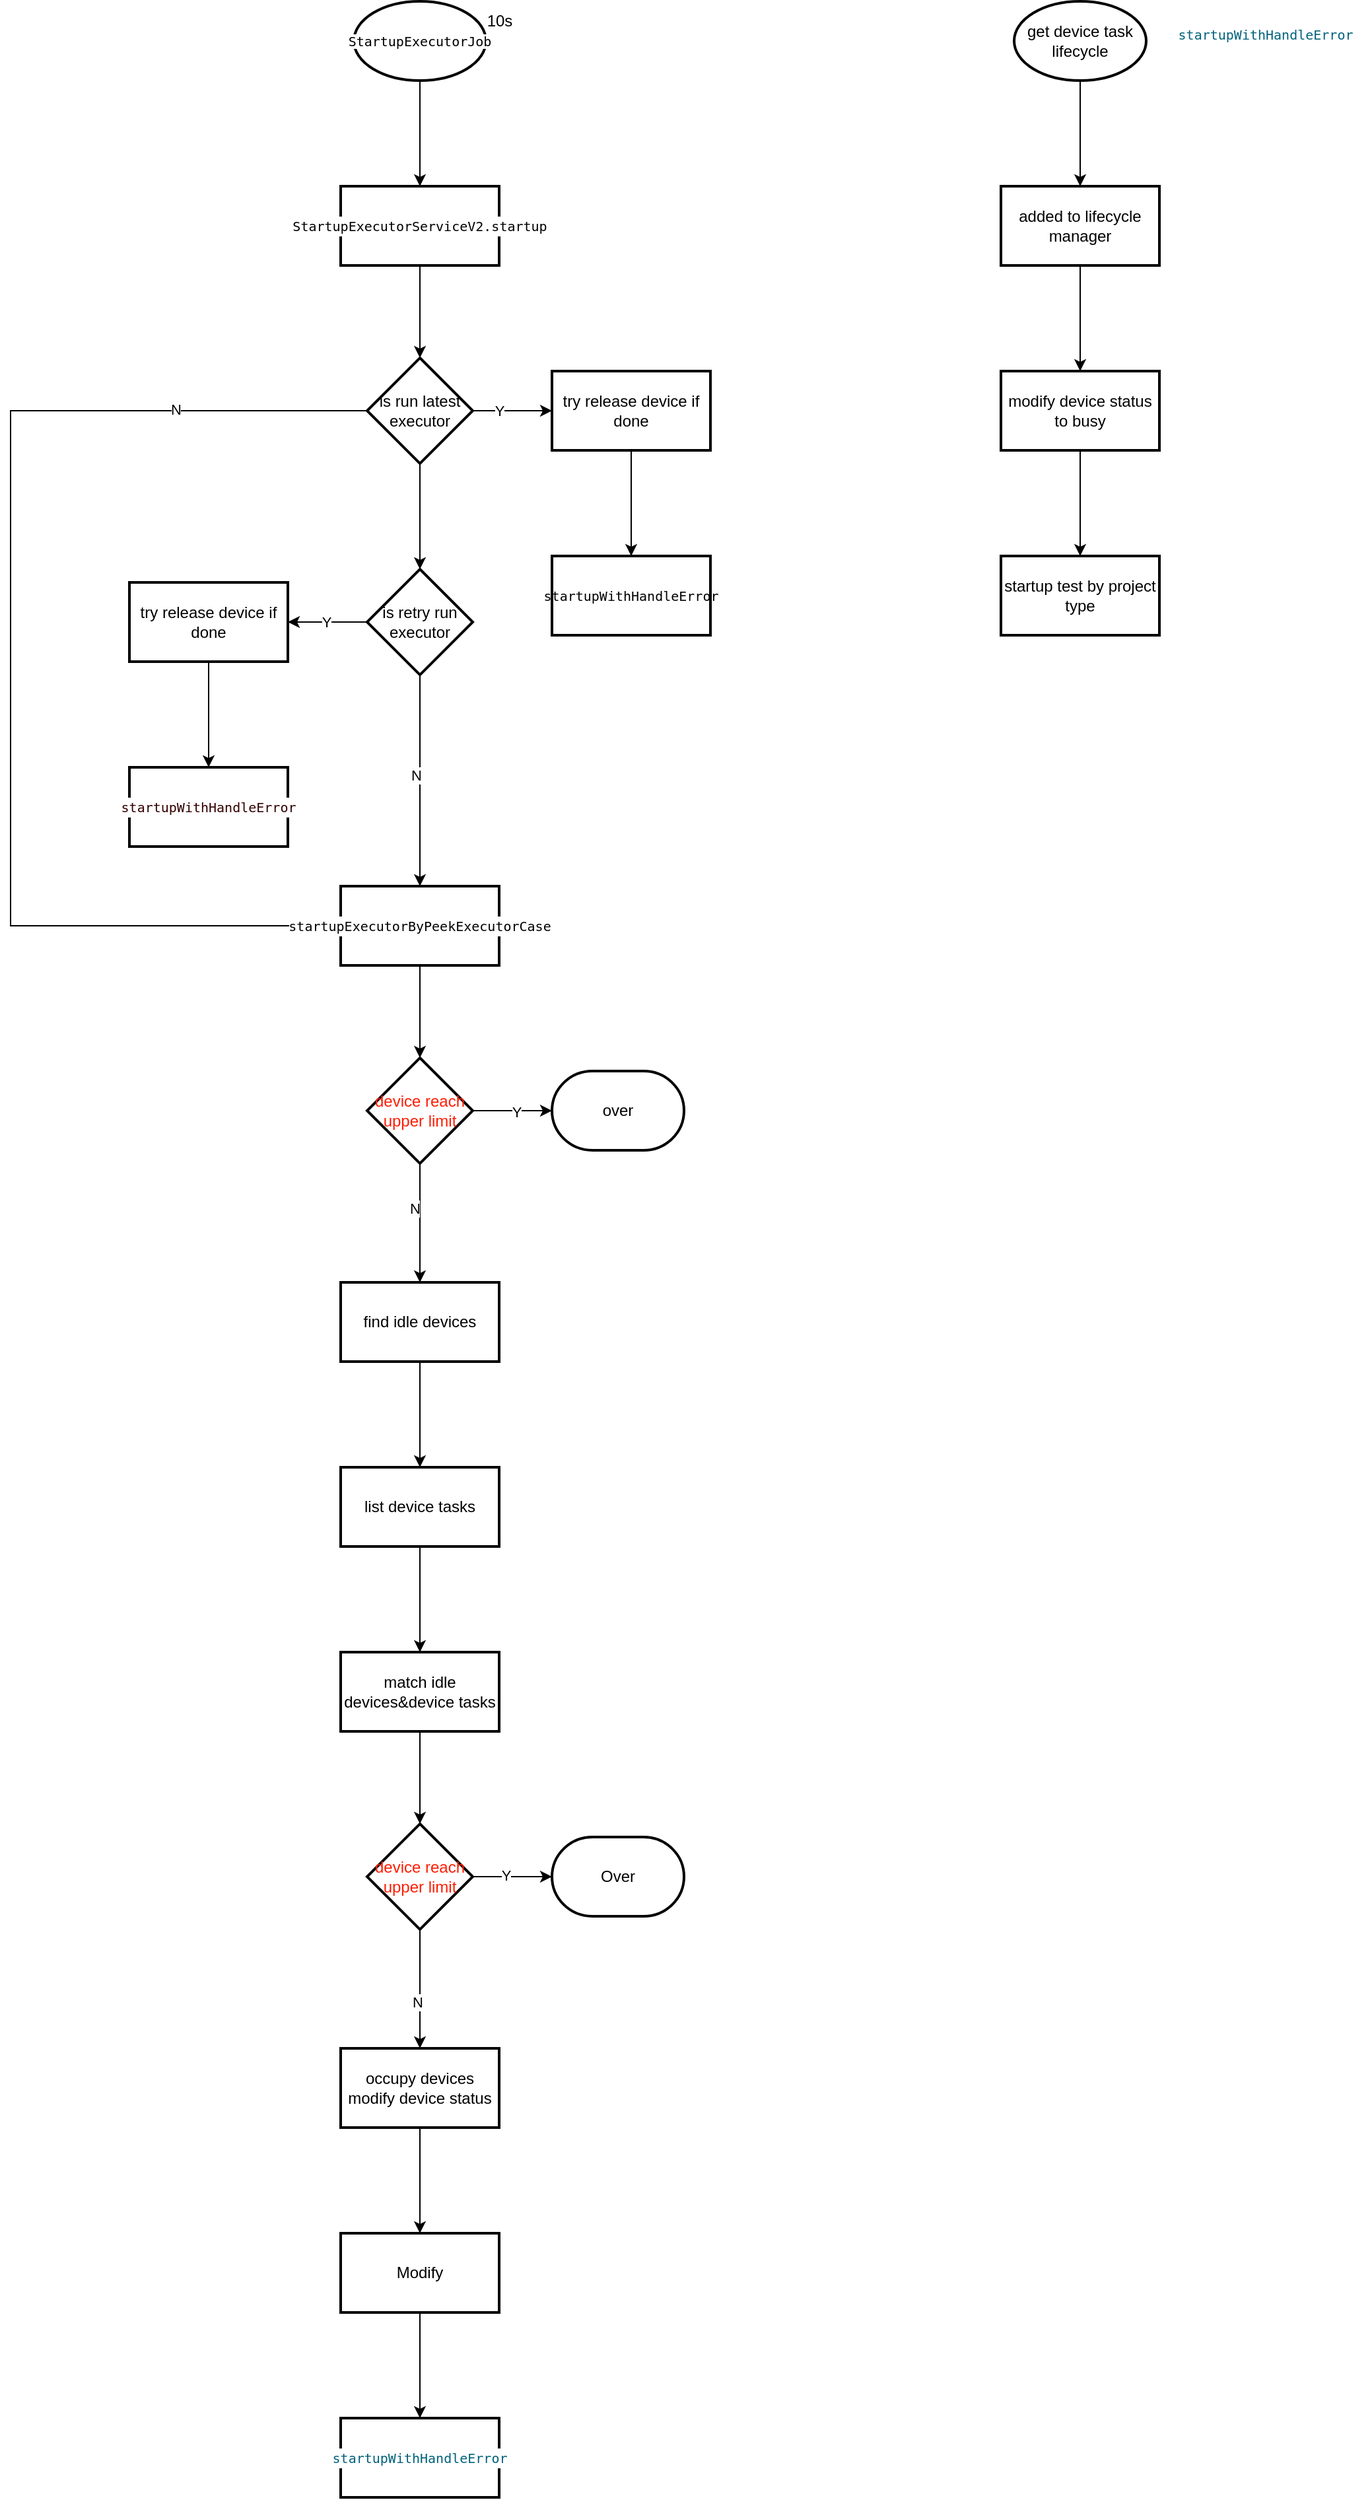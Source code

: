<mxfile version="27.1.4">
  <diagram name="第 1 页" id="WbU4vd5PX0ohMQBGAPbF">
    <mxGraphModel dx="897" dy="396" grid="1" gridSize="10" guides="1" tooltips="1" connect="1" arrows="1" fold="1" page="1" pageScale="1" pageWidth="827" pageHeight="1169" math="0" shadow="0">
      <root>
        <mxCell id="0" />
        <mxCell id="1" parent="0" />
        <mxCell id="JvmCb1hBR-G6mU2QBwkz-7" value="" style="edgeStyle=orthogonalEdgeStyle;rounded=0;orthogonalLoop=1;jettySize=auto;html=1;" edge="1" parent="1" source="JvmCb1hBR-G6mU2QBwkz-5" target="JvmCb1hBR-G6mU2QBwkz-6">
          <mxGeometry relative="1" as="geometry" />
        </mxCell>
        <mxCell id="JvmCb1hBR-G6mU2QBwkz-5" value="&lt;span style=&quot;font-family: &amp;quot;JetBrains Mono&amp;quot;, monospace; font-size: 10px; background-color: rgb(255, 255, 255);&quot;&gt;StartupExecutorJob&lt;/span&gt;" style="strokeWidth=2;html=1;shape=mxgraph.flowchart.start_1;whiteSpace=wrap;" vertex="1" parent="1">
          <mxGeometry x="520" y="90" width="100" height="60" as="geometry" />
        </mxCell>
        <mxCell id="JvmCb1hBR-G6mU2QBwkz-10" value="" style="edgeStyle=orthogonalEdgeStyle;rounded=0;orthogonalLoop=1;jettySize=auto;html=1;" edge="1" parent="1" source="JvmCb1hBR-G6mU2QBwkz-6" target="JvmCb1hBR-G6mU2QBwkz-9">
          <mxGeometry relative="1" as="geometry" />
        </mxCell>
        <mxCell id="JvmCb1hBR-G6mU2QBwkz-6" value="&lt;div style=&quot;background-color: rgb(255, 255, 255); color: rgb(8, 8, 8);&quot;&gt;&lt;pre style=&quot;font-family: &amp;quot;JetBrains Mono&amp;quot;, monospace;&quot;&gt;&lt;span style=&quot;color: rgb(0, 0, 0);&quot;&gt;&lt;font style=&quot;font-size: 10px;&quot;&gt;StartupExecutorServiceV2.startup&lt;/font&gt;&lt;/span&gt;&lt;/pre&gt;&lt;/div&gt;" style="whiteSpace=wrap;html=1;strokeWidth=2;" vertex="1" parent="1">
          <mxGeometry x="510" y="230" width="120" height="60" as="geometry" />
        </mxCell>
        <mxCell id="JvmCb1hBR-G6mU2QBwkz-8" value="10s" style="text;html=1;align=center;verticalAlign=middle;resizable=0;points=[];autosize=1;strokeColor=none;fillColor=none;" vertex="1" parent="1">
          <mxGeometry x="610" y="90" width="40" height="30" as="geometry" />
        </mxCell>
        <mxCell id="JvmCb1hBR-G6mU2QBwkz-17" value="" style="edgeStyle=orthogonalEdgeStyle;rounded=0;orthogonalLoop=1;jettySize=auto;html=1;" edge="1" parent="1" source="JvmCb1hBR-G6mU2QBwkz-9" target="JvmCb1hBR-G6mU2QBwkz-16">
          <mxGeometry relative="1" as="geometry" />
        </mxCell>
        <mxCell id="JvmCb1hBR-G6mU2QBwkz-20" value="Y" style="edgeLabel;html=1;align=center;verticalAlign=middle;resizable=0;points=[];" vertex="1" connectable="0" parent="JvmCb1hBR-G6mU2QBwkz-17">
          <mxGeometry x="-0.347" relative="1" as="geometry">
            <mxPoint as="offset" />
          </mxGeometry>
        </mxCell>
        <mxCell id="JvmCb1hBR-G6mU2QBwkz-22" value="" style="edgeStyle=orthogonalEdgeStyle;rounded=0;orthogonalLoop=1;jettySize=auto;html=1;" edge="1" parent="1" source="JvmCb1hBR-G6mU2QBwkz-9" target="JvmCb1hBR-G6mU2QBwkz-21">
          <mxGeometry relative="1" as="geometry" />
        </mxCell>
        <mxCell id="JvmCb1hBR-G6mU2QBwkz-33" style="edgeStyle=orthogonalEdgeStyle;rounded=0;orthogonalLoop=1;jettySize=auto;html=1;exitX=0;exitY=0.5;exitDx=0;exitDy=0;entryX=0;entryY=0.5;entryDx=0;entryDy=0;" edge="1" parent="1" source="JvmCb1hBR-G6mU2QBwkz-9" target="JvmCb1hBR-G6mU2QBwkz-28">
          <mxGeometry relative="1" as="geometry">
            <mxPoint x="260" y="812.4" as="targetPoint" />
            <Array as="points">
              <mxPoint x="260" y="400" />
              <mxPoint x="260" y="790" />
            </Array>
          </mxGeometry>
        </mxCell>
        <mxCell id="JvmCb1hBR-G6mU2QBwkz-34" value="N" style="edgeLabel;html=1;align=center;verticalAlign=middle;resizable=0;points=[];" vertex="1" connectable="0" parent="JvmCb1hBR-G6mU2QBwkz-33">
          <mxGeometry x="-0.681" y="-1" relative="1" as="geometry">
            <mxPoint as="offset" />
          </mxGeometry>
        </mxCell>
        <mxCell id="JvmCb1hBR-G6mU2QBwkz-9" value="is run latest executor" style="rhombus;whiteSpace=wrap;html=1;strokeWidth=2;" vertex="1" parent="1">
          <mxGeometry x="530" y="360" width="80" height="80" as="geometry" />
        </mxCell>
        <mxCell id="JvmCb1hBR-G6mU2QBwkz-19" value="" style="edgeStyle=orthogonalEdgeStyle;rounded=0;orthogonalLoop=1;jettySize=auto;html=1;" edge="1" parent="1" source="JvmCb1hBR-G6mU2QBwkz-16" target="JvmCb1hBR-G6mU2QBwkz-18">
          <mxGeometry relative="1" as="geometry" />
        </mxCell>
        <mxCell id="JvmCb1hBR-G6mU2QBwkz-16" value="try release device if done" style="whiteSpace=wrap;html=1;strokeWidth=2;" vertex="1" parent="1">
          <mxGeometry x="670" y="370" width="120" height="60" as="geometry" />
        </mxCell>
        <mxCell id="JvmCb1hBR-G6mU2QBwkz-18" value="&lt;pre style=&quot;font-family: &amp;quot;JetBrains Mono&amp;quot;, monospace;&quot;&gt;&lt;span&gt;&lt;font style=&quot;font-size: 10px; color: rgb(0, 0, 0);&quot;&gt;startupWithHandleError&lt;/font&gt;&lt;/span&gt;&lt;/pre&gt;" style="whiteSpace=wrap;html=1;strokeWidth=2;" vertex="1" parent="1">
          <mxGeometry x="670" y="510" width="120" height="60" as="geometry" />
        </mxCell>
        <mxCell id="JvmCb1hBR-G6mU2QBwkz-24" value="" style="edgeStyle=orthogonalEdgeStyle;rounded=0;orthogonalLoop=1;jettySize=auto;html=1;" edge="1" parent="1" source="JvmCb1hBR-G6mU2QBwkz-21" target="JvmCb1hBR-G6mU2QBwkz-23">
          <mxGeometry relative="1" as="geometry" />
        </mxCell>
        <mxCell id="JvmCb1hBR-G6mU2QBwkz-25" value="Y" style="edgeLabel;html=1;align=center;verticalAlign=middle;resizable=0;points=[];" vertex="1" connectable="0" parent="JvmCb1hBR-G6mU2QBwkz-24">
          <mxGeometry x="0.04" relative="1" as="geometry">
            <mxPoint as="offset" />
          </mxGeometry>
        </mxCell>
        <mxCell id="JvmCb1hBR-G6mU2QBwkz-29" value="" style="edgeStyle=orthogonalEdgeStyle;rounded=0;orthogonalLoop=1;jettySize=auto;html=1;" edge="1" parent="1" source="JvmCb1hBR-G6mU2QBwkz-21" target="JvmCb1hBR-G6mU2QBwkz-28">
          <mxGeometry relative="1" as="geometry" />
        </mxCell>
        <mxCell id="JvmCb1hBR-G6mU2QBwkz-30" value="N" style="edgeLabel;html=1;align=center;verticalAlign=middle;resizable=0;points=[];" vertex="1" connectable="0" parent="JvmCb1hBR-G6mU2QBwkz-29">
          <mxGeometry x="-0.053" y="-3" relative="1" as="geometry">
            <mxPoint as="offset" />
          </mxGeometry>
        </mxCell>
        <mxCell id="JvmCb1hBR-G6mU2QBwkz-21" value="is retry run executor" style="rhombus;whiteSpace=wrap;html=1;strokeWidth=2;" vertex="1" parent="1">
          <mxGeometry x="530" y="520" width="80" height="80" as="geometry" />
        </mxCell>
        <mxCell id="JvmCb1hBR-G6mU2QBwkz-27" value="" style="edgeStyle=orthogonalEdgeStyle;rounded=0;orthogonalLoop=1;jettySize=auto;html=1;" edge="1" parent="1" source="JvmCb1hBR-G6mU2QBwkz-23" target="JvmCb1hBR-G6mU2QBwkz-26">
          <mxGeometry relative="1" as="geometry" />
        </mxCell>
        <mxCell id="JvmCb1hBR-G6mU2QBwkz-23" value="try release device if done" style="whiteSpace=wrap;html=1;strokeWidth=2;" vertex="1" parent="1">
          <mxGeometry x="350" y="530" width="120" height="60" as="geometry" />
        </mxCell>
        <mxCell id="JvmCb1hBR-G6mU2QBwkz-26" value="&lt;div style=&quot;background-color: rgb(255, 255, 255);&quot;&gt;&lt;pre style=&quot;font-family: &amp;quot;JetBrains Mono&amp;quot;, monospace;&quot;&gt;&lt;span&gt;&lt;font style=&quot;font-size: 10px; color: rgb(51, 0, 0);&quot;&gt;startupWithHandleError&lt;/font&gt;&lt;/span&gt;&lt;/pre&gt;&lt;/div&gt;" style="whiteSpace=wrap;html=1;strokeWidth=2;" vertex="1" parent="1">
          <mxGeometry x="350" y="670" width="120" height="60" as="geometry" />
        </mxCell>
        <mxCell id="JvmCb1hBR-G6mU2QBwkz-36" value="" style="edgeStyle=orthogonalEdgeStyle;rounded=0;orthogonalLoop=1;jettySize=auto;html=1;" edge="1" parent="1" source="JvmCb1hBR-G6mU2QBwkz-28" target="JvmCb1hBR-G6mU2QBwkz-35">
          <mxGeometry relative="1" as="geometry" />
        </mxCell>
        <mxCell id="JvmCb1hBR-G6mU2QBwkz-28" value="&lt;div style=&quot;background-color: rgb(255, 255, 255);&quot;&gt;&lt;pre style=&quot;font-family: &amp;quot;JetBrains Mono&amp;quot;, monospace;&quot;&gt;&lt;span&gt;&lt;font style=&quot;font-size: 10px; color: rgb(0, 0, 0);&quot;&gt;startupExecutorByPeekExecutorCase&lt;/font&gt;&lt;/span&gt;&lt;/pre&gt;&lt;/div&gt;" style="whiteSpace=wrap;html=1;strokeWidth=2;" vertex="1" parent="1">
          <mxGeometry x="510" y="760" width="120" height="60" as="geometry" />
        </mxCell>
        <mxCell id="JvmCb1hBR-G6mU2QBwkz-38" value="" style="edgeStyle=orthogonalEdgeStyle;rounded=0;orthogonalLoop=1;jettySize=auto;html=1;" edge="1" parent="1" source="JvmCb1hBR-G6mU2QBwkz-35">
          <mxGeometry relative="1" as="geometry">
            <mxPoint x="670" y="930" as="targetPoint" />
          </mxGeometry>
        </mxCell>
        <mxCell id="JvmCb1hBR-G6mU2QBwkz-39" value="Y" style="edgeLabel;html=1;align=center;verticalAlign=middle;resizable=0;points=[];" vertex="1" connectable="0" parent="JvmCb1hBR-G6mU2QBwkz-38">
          <mxGeometry x="0.113" relative="1" as="geometry">
            <mxPoint as="offset" />
          </mxGeometry>
        </mxCell>
        <mxCell id="JvmCb1hBR-G6mU2QBwkz-42" value="" style="edgeStyle=orthogonalEdgeStyle;rounded=0;orthogonalLoop=1;jettySize=auto;html=1;" edge="1" parent="1" source="JvmCb1hBR-G6mU2QBwkz-35" target="JvmCb1hBR-G6mU2QBwkz-41">
          <mxGeometry relative="1" as="geometry" />
        </mxCell>
        <mxCell id="JvmCb1hBR-G6mU2QBwkz-43" value="N" style="edgeLabel;html=1;align=center;verticalAlign=middle;resizable=0;points=[];" vertex="1" connectable="0" parent="JvmCb1hBR-G6mU2QBwkz-42">
          <mxGeometry x="-0.24" y="-4" relative="1" as="geometry">
            <mxPoint as="offset" />
          </mxGeometry>
        </mxCell>
        <mxCell id="JvmCb1hBR-G6mU2QBwkz-35" value="&lt;font style=&quot;color: rgb(255, 29, 3);&quot;&gt;device reach upper limit&lt;/font&gt;" style="rhombus;whiteSpace=wrap;html=1;strokeWidth=2;" vertex="1" parent="1">
          <mxGeometry x="530" y="890" width="80" height="80" as="geometry" />
        </mxCell>
        <mxCell id="JvmCb1hBR-G6mU2QBwkz-40" value="over" style="strokeWidth=2;html=1;shape=mxgraph.flowchart.terminator;whiteSpace=wrap;" vertex="1" parent="1">
          <mxGeometry x="670" y="900" width="100" height="60" as="geometry" />
        </mxCell>
        <mxCell id="JvmCb1hBR-G6mU2QBwkz-45" value="" style="edgeStyle=orthogonalEdgeStyle;rounded=0;orthogonalLoop=1;jettySize=auto;html=1;" edge="1" parent="1" source="JvmCb1hBR-G6mU2QBwkz-41" target="JvmCb1hBR-G6mU2QBwkz-44">
          <mxGeometry relative="1" as="geometry" />
        </mxCell>
        <mxCell id="JvmCb1hBR-G6mU2QBwkz-41" value="find idle devices" style="whiteSpace=wrap;html=1;strokeWidth=2;" vertex="1" parent="1">
          <mxGeometry x="510" y="1060" width="120" height="60" as="geometry" />
        </mxCell>
        <mxCell id="JvmCb1hBR-G6mU2QBwkz-47" value="" style="edgeStyle=orthogonalEdgeStyle;rounded=0;orthogonalLoop=1;jettySize=auto;html=1;" edge="1" parent="1" source="JvmCb1hBR-G6mU2QBwkz-44" target="JvmCb1hBR-G6mU2QBwkz-46">
          <mxGeometry relative="1" as="geometry" />
        </mxCell>
        <mxCell id="JvmCb1hBR-G6mU2QBwkz-44" value="list device tasks" style="whiteSpace=wrap;html=1;strokeWidth=2;" vertex="1" parent="1">
          <mxGeometry x="510" y="1200" width="120" height="60" as="geometry" />
        </mxCell>
        <mxCell id="JvmCb1hBR-G6mU2QBwkz-51" value="" style="edgeStyle=orthogonalEdgeStyle;rounded=0;orthogonalLoop=1;jettySize=auto;html=1;" edge="1" parent="1" source="JvmCb1hBR-G6mU2QBwkz-46" target="JvmCb1hBR-G6mU2QBwkz-50">
          <mxGeometry relative="1" as="geometry" />
        </mxCell>
        <mxCell id="JvmCb1hBR-G6mU2QBwkz-46" value="match idle devices&amp;amp;device tasks" style="whiteSpace=wrap;html=1;strokeWidth=2;" vertex="1" parent="1">
          <mxGeometry x="510" y="1340" width="120" height="60" as="geometry" />
        </mxCell>
        <mxCell id="JvmCb1hBR-G6mU2QBwkz-53" value="" style="edgeStyle=orthogonalEdgeStyle;rounded=0;orthogonalLoop=1;jettySize=auto;html=1;" edge="1" parent="1" source="JvmCb1hBR-G6mU2QBwkz-50">
          <mxGeometry relative="1" as="geometry">
            <mxPoint x="670" y="1510" as="targetPoint" />
          </mxGeometry>
        </mxCell>
        <mxCell id="JvmCb1hBR-G6mU2QBwkz-55" value="Y" style="edgeLabel;html=1;align=center;verticalAlign=middle;resizable=0;points=[];" vertex="1" connectable="0" parent="JvmCb1hBR-G6mU2QBwkz-53">
          <mxGeometry x="-0.193" y="1" relative="1" as="geometry">
            <mxPoint as="offset" />
          </mxGeometry>
        </mxCell>
        <mxCell id="JvmCb1hBR-G6mU2QBwkz-57" value="" style="edgeStyle=orthogonalEdgeStyle;rounded=0;orthogonalLoop=1;jettySize=auto;html=1;" edge="1" parent="1" source="JvmCb1hBR-G6mU2QBwkz-50" target="JvmCb1hBR-G6mU2QBwkz-56">
          <mxGeometry relative="1" as="geometry" />
        </mxCell>
        <mxCell id="JvmCb1hBR-G6mU2QBwkz-58" value="N" style="edgeLabel;html=1;align=center;verticalAlign=middle;resizable=0;points=[];" vertex="1" connectable="0" parent="JvmCb1hBR-G6mU2QBwkz-57">
          <mxGeometry x="0.222" y="-2" relative="1" as="geometry">
            <mxPoint as="offset" />
          </mxGeometry>
        </mxCell>
        <mxCell id="JvmCb1hBR-G6mU2QBwkz-50" value="&lt;span style=&quot;color: rgb(255, 29, 3);&quot;&gt;device reach upper limit&lt;/span&gt;" style="rhombus;whiteSpace=wrap;html=1;strokeWidth=2;" vertex="1" parent="1">
          <mxGeometry x="530" y="1470" width="80" height="80" as="geometry" />
        </mxCell>
        <mxCell id="JvmCb1hBR-G6mU2QBwkz-54" value="Over" style="strokeWidth=2;html=1;shape=mxgraph.flowchart.terminator;whiteSpace=wrap;" vertex="1" parent="1">
          <mxGeometry x="670" y="1480" width="100" height="60" as="geometry" />
        </mxCell>
        <mxCell id="JvmCb1hBR-G6mU2QBwkz-60" value="" style="edgeStyle=orthogonalEdgeStyle;rounded=0;orthogonalLoop=1;jettySize=auto;html=1;" edge="1" parent="1" source="JvmCb1hBR-G6mU2QBwkz-56" target="JvmCb1hBR-G6mU2QBwkz-59">
          <mxGeometry relative="1" as="geometry" />
        </mxCell>
        <mxCell id="JvmCb1hBR-G6mU2QBwkz-56" value="occupy devices&lt;div&gt;modify device status&lt;/div&gt;" style="whiteSpace=wrap;html=1;strokeWidth=2;" vertex="1" parent="1">
          <mxGeometry x="510" y="1640" width="120" height="60" as="geometry" />
        </mxCell>
        <mxCell id="JvmCb1hBR-G6mU2QBwkz-62" value="" style="edgeStyle=orthogonalEdgeStyle;rounded=0;orthogonalLoop=1;jettySize=auto;html=1;" edge="1" parent="1" source="JvmCb1hBR-G6mU2QBwkz-59" target="JvmCb1hBR-G6mU2QBwkz-61">
          <mxGeometry relative="1" as="geometry" />
        </mxCell>
        <mxCell id="JvmCb1hBR-G6mU2QBwkz-59" value="Modify" style="whiteSpace=wrap;html=1;strokeWidth=2;" vertex="1" parent="1">
          <mxGeometry x="510" y="1780" width="120" height="60" as="geometry" />
        </mxCell>
        <mxCell id="JvmCb1hBR-G6mU2QBwkz-61" value="&lt;div style=&quot;background-color: rgb(255, 255, 255); color: rgb(8, 8, 8);&quot;&gt;&lt;pre style=&quot;font-family: &amp;quot;JetBrains Mono&amp;quot;, monospace;&quot;&gt;&lt;span style=&quot;color: rgb(0, 98, 122);&quot;&gt;&lt;font style=&quot;font-size: 10px;&quot;&gt;startupWithHandleError&lt;/font&gt;&lt;/span&gt;&lt;/pre&gt;&lt;/div&gt;" style="whiteSpace=wrap;html=1;strokeWidth=2;" vertex="1" parent="1">
          <mxGeometry x="510" y="1920" width="120" height="60" as="geometry" />
        </mxCell>
        <mxCell id="JvmCb1hBR-G6mU2QBwkz-66" value="" style="edgeStyle=orthogonalEdgeStyle;rounded=0;orthogonalLoop=1;jettySize=auto;html=1;" edge="1" parent="1" source="JvmCb1hBR-G6mU2QBwkz-63" target="JvmCb1hBR-G6mU2QBwkz-65">
          <mxGeometry relative="1" as="geometry" />
        </mxCell>
        <mxCell id="JvmCb1hBR-G6mU2QBwkz-63" value="get device task lifecycle" style="strokeWidth=2;html=1;shape=mxgraph.flowchart.start_1;whiteSpace=wrap;" vertex="1" parent="1">
          <mxGeometry x="1020" y="90" width="100" height="60" as="geometry" />
        </mxCell>
        <mxCell id="JvmCb1hBR-G6mU2QBwkz-64" value="&lt;pre style=&quot;color: rgb(8, 8, 8); font-family: &amp;quot;JetBrains Mono&amp;quot;, monospace;&quot;&gt;&lt;span style=&quot;color: rgb(0, 98, 122);&quot;&gt;&lt;font style=&quot;font-size: 10px;&quot;&gt;startupWithHandleError&lt;/font&gt;&lt;/span&gt;&lt;/pre&gt;" style="text;html=1;align=center;verticalAlign=middle;resizable=0;points=[];autosize=1;strokeColor=none;fillColor=none;" vertex="1" parent="1">
          <mxGeometry x="1130" y="90" width="160" height="50" as="geometry" />
        </mxCell>
        <mxCell id="JvmCb1hBR-G6mU2QBwkz-68" value="" style="edgeStyle=orthogonalEdgeStyle;rounded=0;orthogonalLoop=1;jettySize=auto;html=1;" edge="1" parent="1" source="JvmCb1hBR-G6mU2QBwkz-65" target="JvmCb1hBR-G6mU2QBwkz-67">
          <mxGeometry relative="1" as="geometry" />
        </mxCell>
        <mxCell id="JvmCb1hBR-G6mU2QBwkz-65" value="added to lifecycle manager" style="whiteSpace=wrap;html=1;strokeWidth=2;" vertex="1" parent="1">
          <mxGeometry x="1010" y="230" width="120" height="60" as="geometry" />
        </mxCell>
        <mxCell id="JvmCb1hBR-G6mU2QBwkz-70" value="" style="edgeStyle=orthogonalEdgeStyle;rounded=0;orthogonalLoop=1;jettySize=auto;html=1;" edge="1" parent="1" source="JvmCb1hBR-G6mU2QBwkz-67" target="JvmCb1hBR-G6mU2QBwkz-69">
          <mxGeometry relative="1" as="geometry" />
        </mxCell>
        <mxCell id="JvmCb1hBR-G6mU2QBwkz-67" value="modify device status to busy" style="whiteSpace=wrap;html=1;strokeWidth=2;" vertex="1" parent="1">
          <mxGeometry x="1010" y="370" width="120" height="60" as="geometry" />
        </mxCell>
        <mxCell id="JvmCb1hBR-G6mU2QBwkz-69" value="startup test by project type" style="whiteSpace=wrap;html=1;strokeWidth=2;" vertex="1" parent="1">
          <mxGeometry x="1010" y="510" width="120" height="60" as="geometry" />
        </mxCell>
      </root>
    </mxGraphModel>
  </diagram>
</mxfile>
